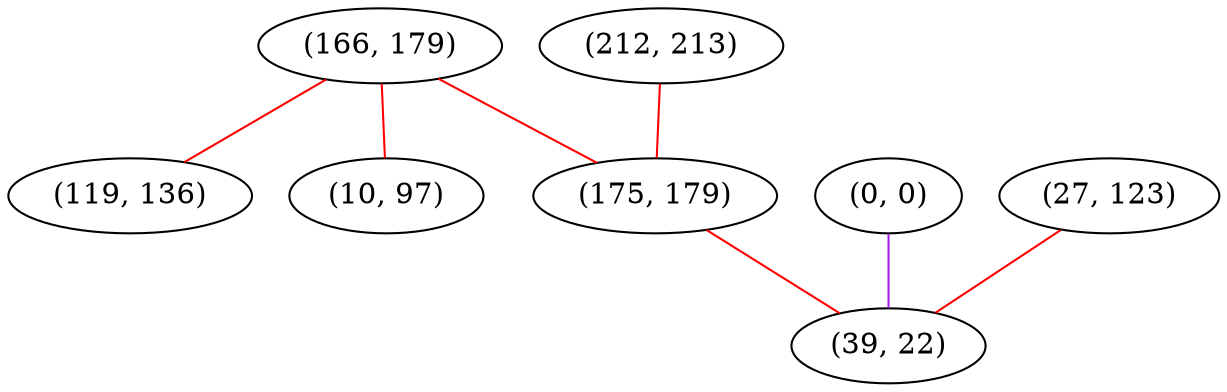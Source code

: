 graph "" {
"(166, 179)";
"(0, 0)";
"(27, 123)";
"(212, 213)";
"(119, 136)";
"(10, 97)";
"(175, 179)";
"(39, 22)";
"(166, 179)" -- "(175, 179)"  [color=red, key=0, weight=1];
"(166, 179)" -- "(119, 136)"  [color=red, key=0, weight=1];
"(166, 179)" -- "(10, 97)"  [color=red, key=0, weight=1];
"(0, 0)" -- "(39, 22)"  [color=purple, key=0, weight=4];
"(27, 123)" -- "(39, 22)"  [color=red, key=0, weight=1];
"(212, 213)" -- "(175, 179)"  [color=red, key=0, weight=1];
"(175, 179)" -- "(39, 22)"  [color=red, key=0, weight=1];
}
